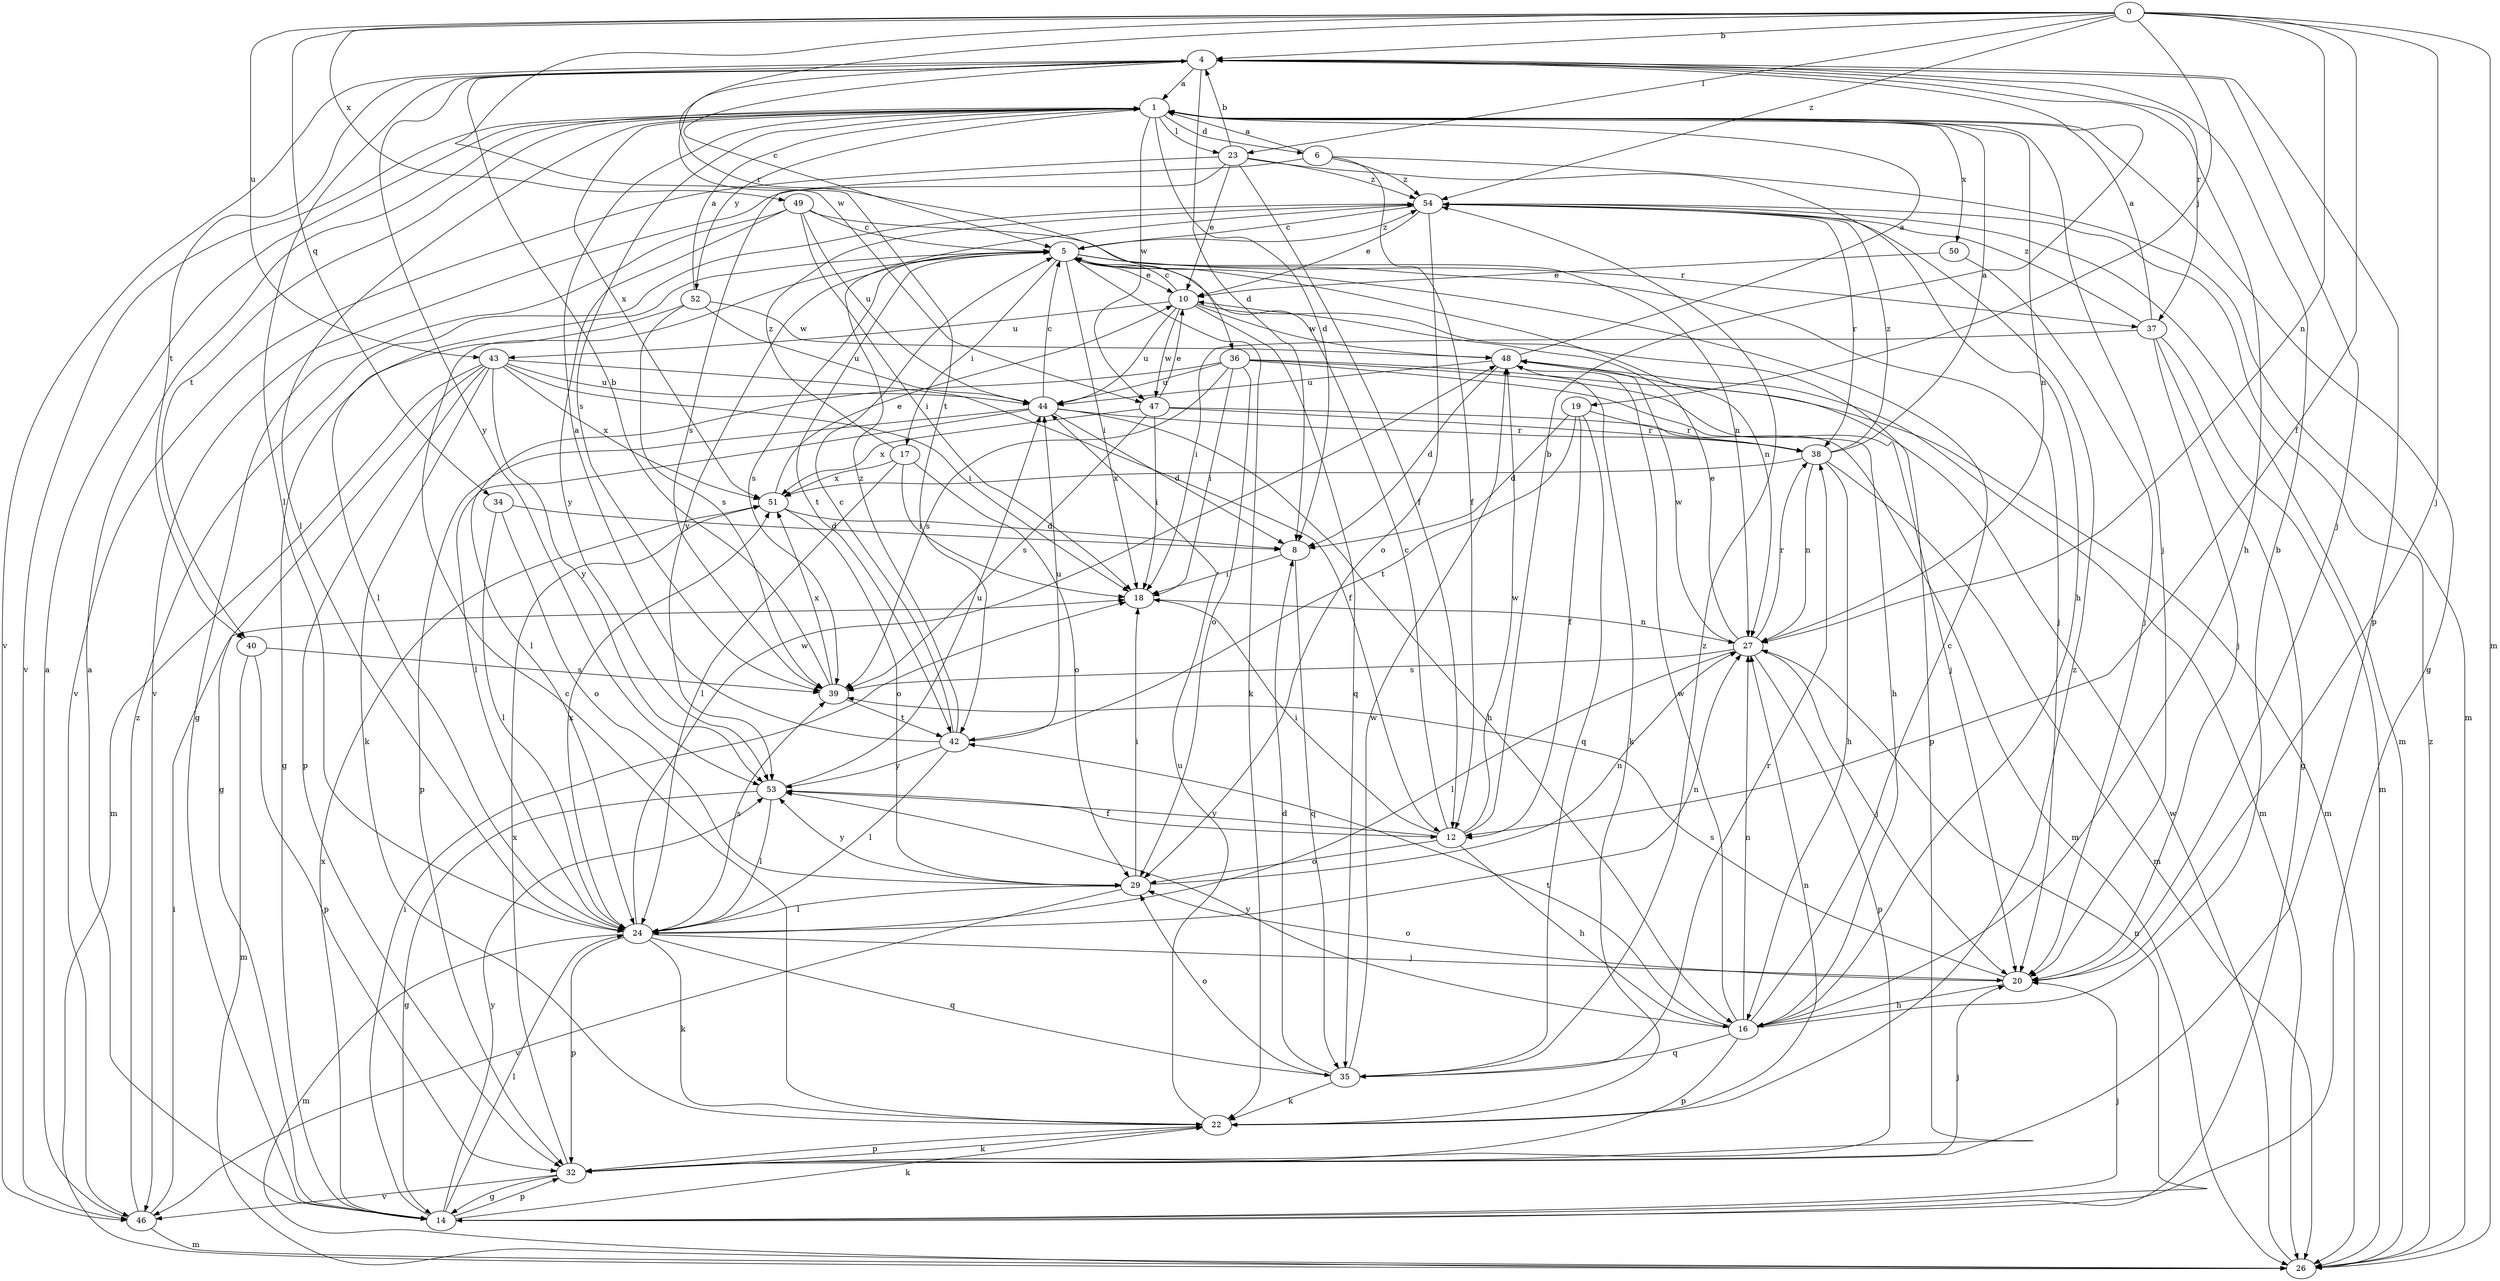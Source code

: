 strict digraph  {
0;
1;
4;
5;
6;
8;
10;
12;
14;
16;
17;
18;
19;
20;
22;
23;
24;
26;
27;
29;
32;
34;
35;
36;
37;
38;
39;
40;
42;
43;
44;
46;
47;
48;
49;
50;
51;
52;
53;
54;
0 -> 4  [label=b];
0 -> 12  [label=f];
0 -> 19  [label=j];
0 -> 20  [label=j];
0 -> 23  [label=l];
0 -> 26  [label=m];
0 -> 27  [label=n];
0 -> 34  [label=q];
0 -> 36  [label=r];
0 -> 43  [label=u];
0 -> 47  [label=w];
0 -> 49  [label=x];
0 -> 54  [label=z];
1 -> 6  [label=d];
1 -> 8  [label=d];
1 -> 14  [label=g];
1 -> 20  [label=j];
1 -> 23  [label=l];
1 -> 24  [label=l];
1 -> 27  [label=n];
1 -> 39  [label=s];
1 -> 40  [label=t];
1 -> 46  [label=v];
1 -> 47  [label=w];
1 -> 50  [label=x];
1 -> 51  [label=x];
1 -> 52  [label=y];
4 -> 1  [label=a];
4 -> 5  [label=c];
4 -> 8  [label=d];
4 -> 16  [label=h];
4 -> 20  [label=j];
4 -> 24  [label=l];
4 -> 32  [label=p];
4 -> 37  [label=r];
4 -> 40  [label=t];
4 -> 42  [label=t];
4 -> 46  [label=v];
4 -> 53  [label=y];
5 -> 10  [label=e];
5 -> 17  [label=i];
5 -> 18  [label=i];
5 -> 20  [label=j];
5 -> 22  [label=k];
5 -> 24  [label=l];
5 -> 27  [label=n];
5 -> 37  [label=r];
5 -> 39  [label=s];
5 -> 42  [label=t];
5 -> 53  [label=y];
5 -> 54  [label=z];
6 -> 1  [label=a];
6 -> 12  [label=f];
6 -> 26  [label=m];
6 -> 46  [label=v];
6 -> 54  [label=z];
8 -> 18  [label=i];
8 -> 35  [label=q];
10 -> 5  [label=c];
10 -> 32  [label=p];
10 -> 35  [label=q];
10 -> 43  [label=u];
10 -> 44  [label=u];
10 -> 47  [label=w];
10 -> 48  [label=w];
12 -> 4  [label=b];
12 -> 5  [label=c];
12 -> 16  [label=h];
12 -> 18  [label=i];
12 -> 29  [label=o];
12 -> 48  [label=w];
12 -> 53  [label=y];
14 -> 1  [label=a];
14 -> 18  [label=i];
14 -> 20  [label=j];
14 -> 22  [label=k];
14 -> 24  [label=l];
14 -> 27  [label=n];
14 -> 32  [label=p];
14 -> 51  [label=x];
14 -> 53  [label=y];
16 -> 4  [label=b];
16 -> 5  [label=c];
16 -> 27  [label=n];
16 -> 32  [label=p];
16 -> 35  [label=q];
16 -> 42  [label=t];
16 -> 48  [label=w];
16 -> 53  [label=y];
17 -> 18  [label=i];
17 -> 24  [label=l];
17 -> 29  [label=o];
17 -> 51  [label=x];
17 -> 54  [label=z];
18 -> 27  [label=n];
19 -> 8  [label=d];
19 -> 12  [label=f];
19 -> 35  [label=q];
19 -> 38  [label=r];
19 -> 42  [label=t];
20 -> 16  [label=h];
20 -> 29  [label=o];
20 -> 39  [label=s];
22 -> 5  [label=c];
22 -> 27  [label=n];
22 -> 32  [label=p];
22 -> 44  [label=u];
22 -> 54  [label=z];
23 -> 4  [label=b];
23 -> 10  [label=e];
23 -> 12  [label=f];
23 -> 16  [label=h];
23 -> 39  [label=s];
23 -> 46  [label=v];
23 -> 54  [label=z];
24 -> 20  [label=j];
24 -> 22  [label=k];
24 -> 26  [label=m];
24 -> 27  [label=n];
24 -> 32  [label=p];
24 -> 35  [label=q];
24 -> 39  [label=s];
24 -> 48  [label=w];
24 -> 51  [label=x];
26 -> 48  [label=w];
26 -> 54  [label=z];
27 -> 10  [label=e];
27 -> 20  [label=j];
27 -> 24  [label=l];
27 -> 32  [label=p];
27 -> 38  [label=r];
27 -> 39  [label=s];
27 -> 48  [label=w];
29 -> 18  [label=i];
29 -> 24  [label=l];
29 -> 27  [label=n];
29 -> 46  [label=v];
29 -> 53  [label=y];
32 -> 14  [label=g];
32 -> 20  [label=j];
32 -> 22  [label=k];
32 -> 46  [label=v];
32 -> 51  [label=x];
34 -> 8  [label=d];
34 -> 24  [label=l];
34 -> 29  [label=o];
35 -> 8  [label=d];
35 -> 22  [label=k];
35 -> 29  [label=o];
35 -> 38  [label=r];
35 -> 48  [label=w];
35 -> 54  [label=z];
36 -> 16  [label=h];
36 -> 18  [label=i];
36 -> 20  [label=j];
36 -> 24  [label=l];
36 -> 26  [label=m];
36 -> 29  [label=o];
36 -> 39  [label=s];
36 -> 44  [label=u];
37 -> 1  [label=a];
37 -> 14  [label=g];
37 -> 18  [label=i];
37 -> 20  [label=j];
37 -> 26  [label=m];
37 -> 54  [label=z];
38 -> 1  [label=a];
38 -> 16  [label=h];
38 -> 26  [label=m];
38 -> 27  [label=n];
38 -> 51  [label=x];
38 -> 54  [label=z];
39 -> 4  [label=b];
39 -> 42  [label=t];
39 -> 51  [label=x];
40 -> 26  [label=m];
40 -> 32  [label=p];
40 -> 39  [label=s];
42 -> 1  [label=a];
42 -> 5  [label=c];
42 -> 24  [label=l];
42 -> 44  [label=u];
42 -> 53  [label=y];
42 -> 54  [label=z];
43 -> 12  [label=f];
43 -> 14  [label=g];
43 -> 18  [label=i];
43 -> 22  [label=k];
43 -> 26  [label=m];
43 -> 32  [label=p];
43 -> 44  [label=u];
43 -> 51  [label=x];
43 -> 53  [label=y];
44 -> 5  [label=c];
44 -> 8  [label=d];
44 -> 16  [label=h];
44 -> 24  [label=l];
44 -> 32  [label=p];
44 -> 38  [label=r];
46 -> 1  [label=a];
46 -> 18  [label=i];
46 -> 26  [label=m];
46 -> 54  [label=z];
47 -> 10  [label=e];
47 -> 18  [label=i];
47 -> 26  [label=m];
47 -> 38  [label=r];
47 -> 39  [label=s];
47 -> 51  [label=x];
48 -> 1  [label=a];
48 -> 8  [label=d];
48 -> 22  [label=k];
48 -> 26  [label=m];
48 -> 44  [label=u];
49 -> 5  [label=c];
49 -> 14  [label=g];
49 -> 18  [label=i];
49 -> 27  [label=n];
49 -> 44  [label=u];
49 -> 53  [label=y];
50 -> 10  [label=e];
50 -> 20  [label=j];
51 -> 8  [label=d];
51 -> 10  [label=e];
51 -> 29  [label=o];
52 -> 1  [label=a];
52 -> 14  [label=g];
52 -> 39  [label=s];
52 -> 44  [label=u];
52 -> 48  [label=w];
53 -> 12  [label=f];
53 -> 14  [label=g];
53 -> 24  [label=l];
53 -> 44  [label=u];
54 -> 5  [label=c];
54 -> 10  [label=e];
54 -> 26  [label=m];
54 -> 29  [label=o];
54 -> 38  [label=r];
}
